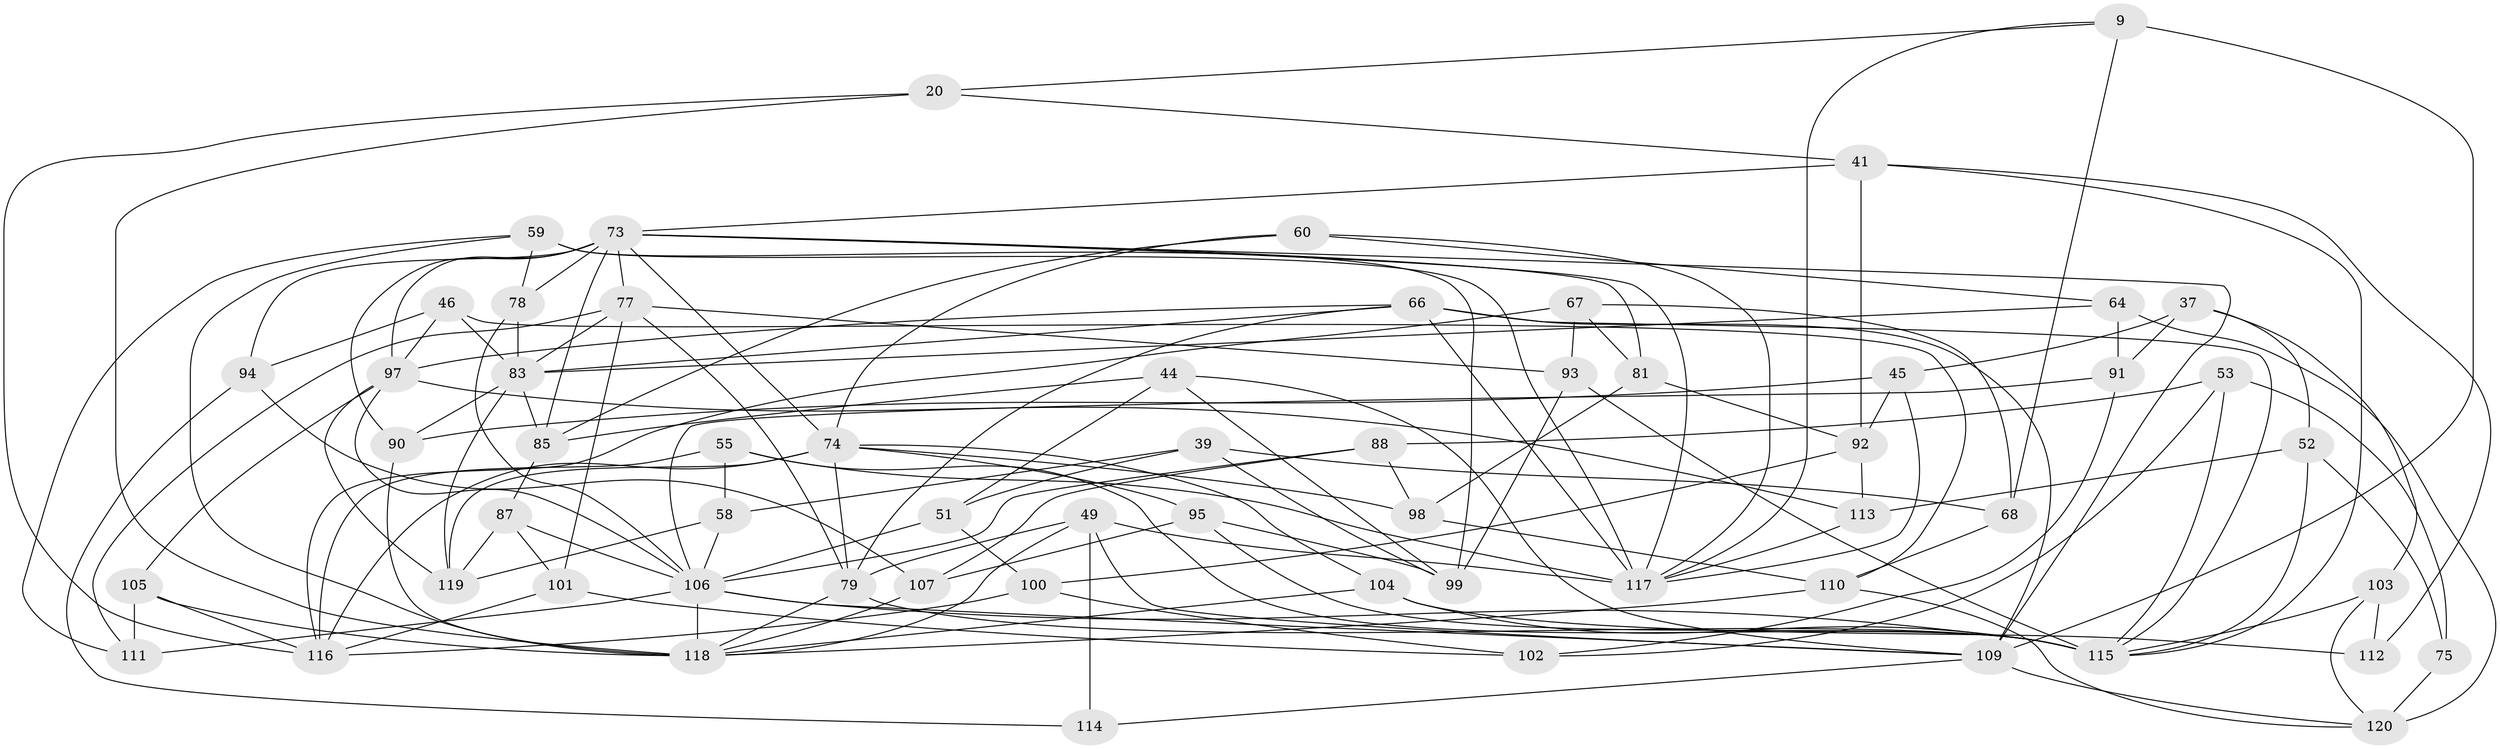 // original degree distribution, {4: 1.0}
// Generated by graph-tools (version 1.1) at 2025/59/03/09/25 04:59:14]
// undirected, 60 vertices, 151 edges
graph export_dot {
graph [start="1"]
  node [color=gray90,style=filled];
  9 [super="+3"];
  20 [super="+12"];
  37;
  39;
  41 [super="+7"];
  44;
  45;
  46;
  49 [super="+26"];
  51;
  52;
  53;
  55;
  58;
  59 [super="+24"];
  60;
  64;
  66 [super="+5+62+23"];
  67;
  68;
  73 [super="+1+35+2+10+13"];
  74 [super="+8+63+56"];
  75;
  77 [super="+65"];
  78;
  79 [super="+70"];
  81;
  83 [super="+36+47"];
  85 [super="+43"];
  87;
  88;
  90;
  91;
  92 [super="+17"];
  93;
  94;
  95;
  97 [super="+11+25+29"];
  98;
  99 [super="+50"];
  100;
  101;
  102;
  103;
  104 [super="+15"];
  105 [super="+76"];
  106 [super="+19+38+40"];
  107;
  109 [super="+54+57"];
  110 [super="+82"];
  111 [super="+96"];
  112;
  113;
  114;
  115 [super="+14+32"];
  116 [super="+80+108"];
  117 [super="+72+89"];
  118 [super="+61+48"];
  119 [super="+84"];
  120 [super="+71"];
  9 -- 20 [weight=2];
  9 -- 68;
  9 -- 109 [weight=2];
  9 -- 117;
  20 -- 41;
  20 -- 116 [weight=2];
  20 -- 118;
  37 -- 52;
  37 -- 45;
  37 -- 103;
  37 -- 91;
  39 -- 68;
  39 -- 58;
  39 -- 51;
  39 -- 99;
  41 -- 73;
  41 -- 112;
  41 -- 92 [weight=2];
  41 -- 115;
  44 -- 85;
  44 -- 51;
  44 -- 109;
  44 -- 99;
  45 -- 117;
  45 -- 90;
  45 -- 92;
  46 -- 83;
  46 -- 94;
  46 -- 97;
  46 -- 110;
  49 -- 114 [weight=2];
  49 -- 79;
  49 -- 109;
  49 -- 118;
  49 -- 117;
  51 -- 100;
  51 -- 106;
  52 -- 113;
  52 -- 75;
  52 -- 115;
  53 -- 102;
  53 -- 88;
  53 -- 75;
  53 -- 115;
  55 -- 58;
  55 -- 115;
  55 -- 116;
  55 -- 117;
  58 -- 106;
  58 -- 119;
  59 -- 117;
  59 -- 99 [weight=2];
  59 -- 78;
  59 -- 111;
  59 -- 118;
  60 -- 64;
  60 -- 85;
  60 -- 74;
  60 -- 117;
  64 -- 120;
  64 -- 91;
  64 -- 83;
  66 -- 83;
  66 -- 109 [weight=2];
  66 -- 115 [weight=2];
  66 -- 97 [weight=2];
  66 -- 117 [weight=2];
  66 -- 79;
  67 -- 81;
  67 -- 93;
  67 -- 68;
  67 -- 116;
  68 -- 110;
  73 -- 90;
  73 -- 77 [weight=2];
  73 -- 97 [weight=2];
  73 -- 81;
  73 -- 74;
  73 -- 94;
  73 -- 85 [weight=2];
  73 -- 78;
  73 -- 109;
  73 -- 117;
  74 -- 104;
  74 -- 119 [weight=3];
  74 -- 98;
  74 -- 116 [weight=3];
  74 -- 95;
  74 -- 79;
  75 -- 120 [weight=2];
  77 -- 101;
  77 -- 93;
  77 -- 111;
  77 -- 79 [weight=2];
  77 -- 83;
  78 -- 106;
  78 -- 83;
  79 -- 115 [weight=2];
  79 -- 118;
  81 -- 98;
  81 -- 92;
  83 -- 90;
  83 -- 119;
  83 -- 85;
  85 -- 87;
  87 -- 101;
  87 -- 119;
  87 -- 106;
  88 -- 107;
  88 -- 98;
  88 -- 106;
  90 -- 118;
  91 -- 102;
  91 -- 106;
  92 -- 113;
  92 -- 100;
  93 -- 99;
  93 -- 115;
  94 -- 114;
  94 -- 107;
  95 -- 99;
  95 -- 107;
  95 -- 115;
  97 -- 119 [weight=2];
  97 -- 113;
  97 -- 106;
  97 -- 105;
  98 -- 110;
  100 -- 102;
  100 -- 116;
  101 -- 102;
  101 -- 116;
  103 -- 112;
  103 -- 120;
  103 -- 115;
  104 -- 112 [weight=2];
  104 -- 115 [weight=2];
  104 -- 118;
  105 -- 116;
  105 -- 111 [weight=2];
  105 -- 118 [weight=2];
  106 -- 115;
  106 -- 109;
  106 -- 111 [weight=2];
  106 -- 118 [weight=3];
  107 -- 118;
  109 -- 114;
  109 -- 120;
  110 -- 118 [weight=2];
  110 -- 120;
  113 -- 117;
}
